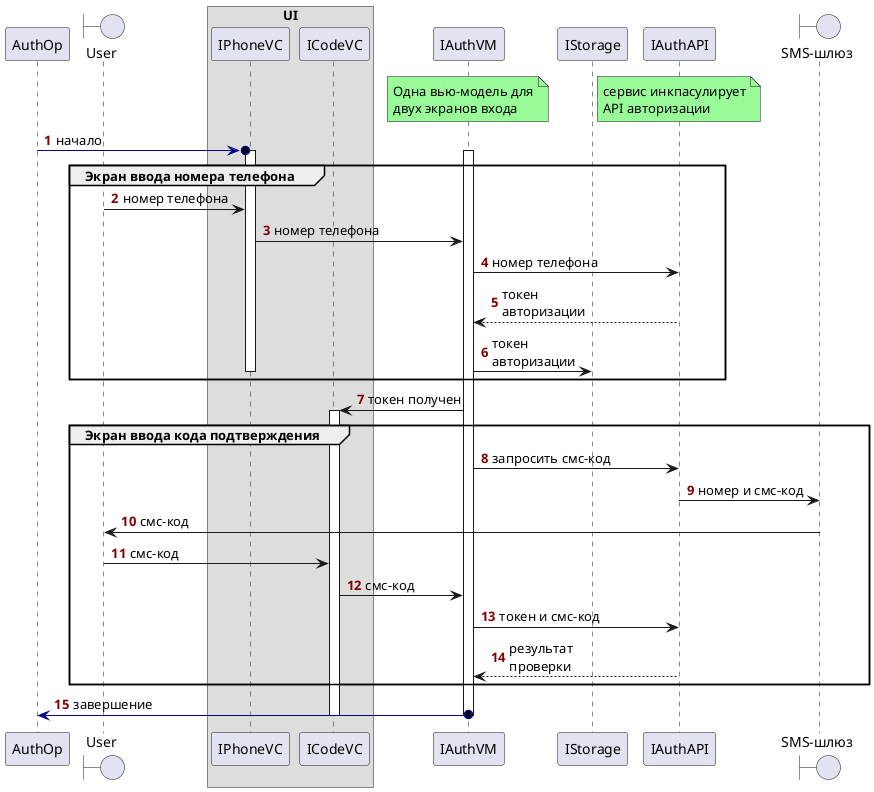 @startuml auth_op_ext
skinparam maxMessageSize 120
autonumber "<font color=Maroon><b>"

participant "AuthOp" as authOp order 10
boundary "User" as user order 20
box "UI"
participant "IPhoneVС" as phoneVС order 30
participant "ICodeVС" as codeVC order 40
end box
participant "IAuthVM" as authVM order 50
participant "IStorage" as storage order 60
participant "IAuthAPI" as authApi order 70
boundary "SMS-шлюз" as smsGate order 80

note over authVM #PaleGreen: Одна вью-модель для\nдвух экранов входа
/ note over authApi #PaleGreen: сервис инкпасулирует\nAPI авторизации

authOp-[#DarkBlue]>o phoneVС: начало
activate authVM
activate phoneVС
group Экран ввода номера телефона
user -> phoneVС: номер телефона
phoneVС -> authVM: номер телефона
authVM -> authApi: номер телефона
authVM <--- authApi: токен авторизации
authVM -> storage: токен авторизации
deactivate phoneVС
end
authVM -> codeVC: токен получен
group Экран ввода кода подтверждения
activate codeVC
authVM -> authApi: запросить смс-код
authApi -> smsGate: номер и смс-код
smsGate -> user: смс-код
user -> codeVC: смс-код
codeVC -> authVM: смс-код
authVM -> authApi: токен и смс-код
authVM <--- authApi: результат проверки
end
authOp<[#DarkBlue]-o authVM: завершение
deactivate authVM
deactivate codeVC

@enduml
